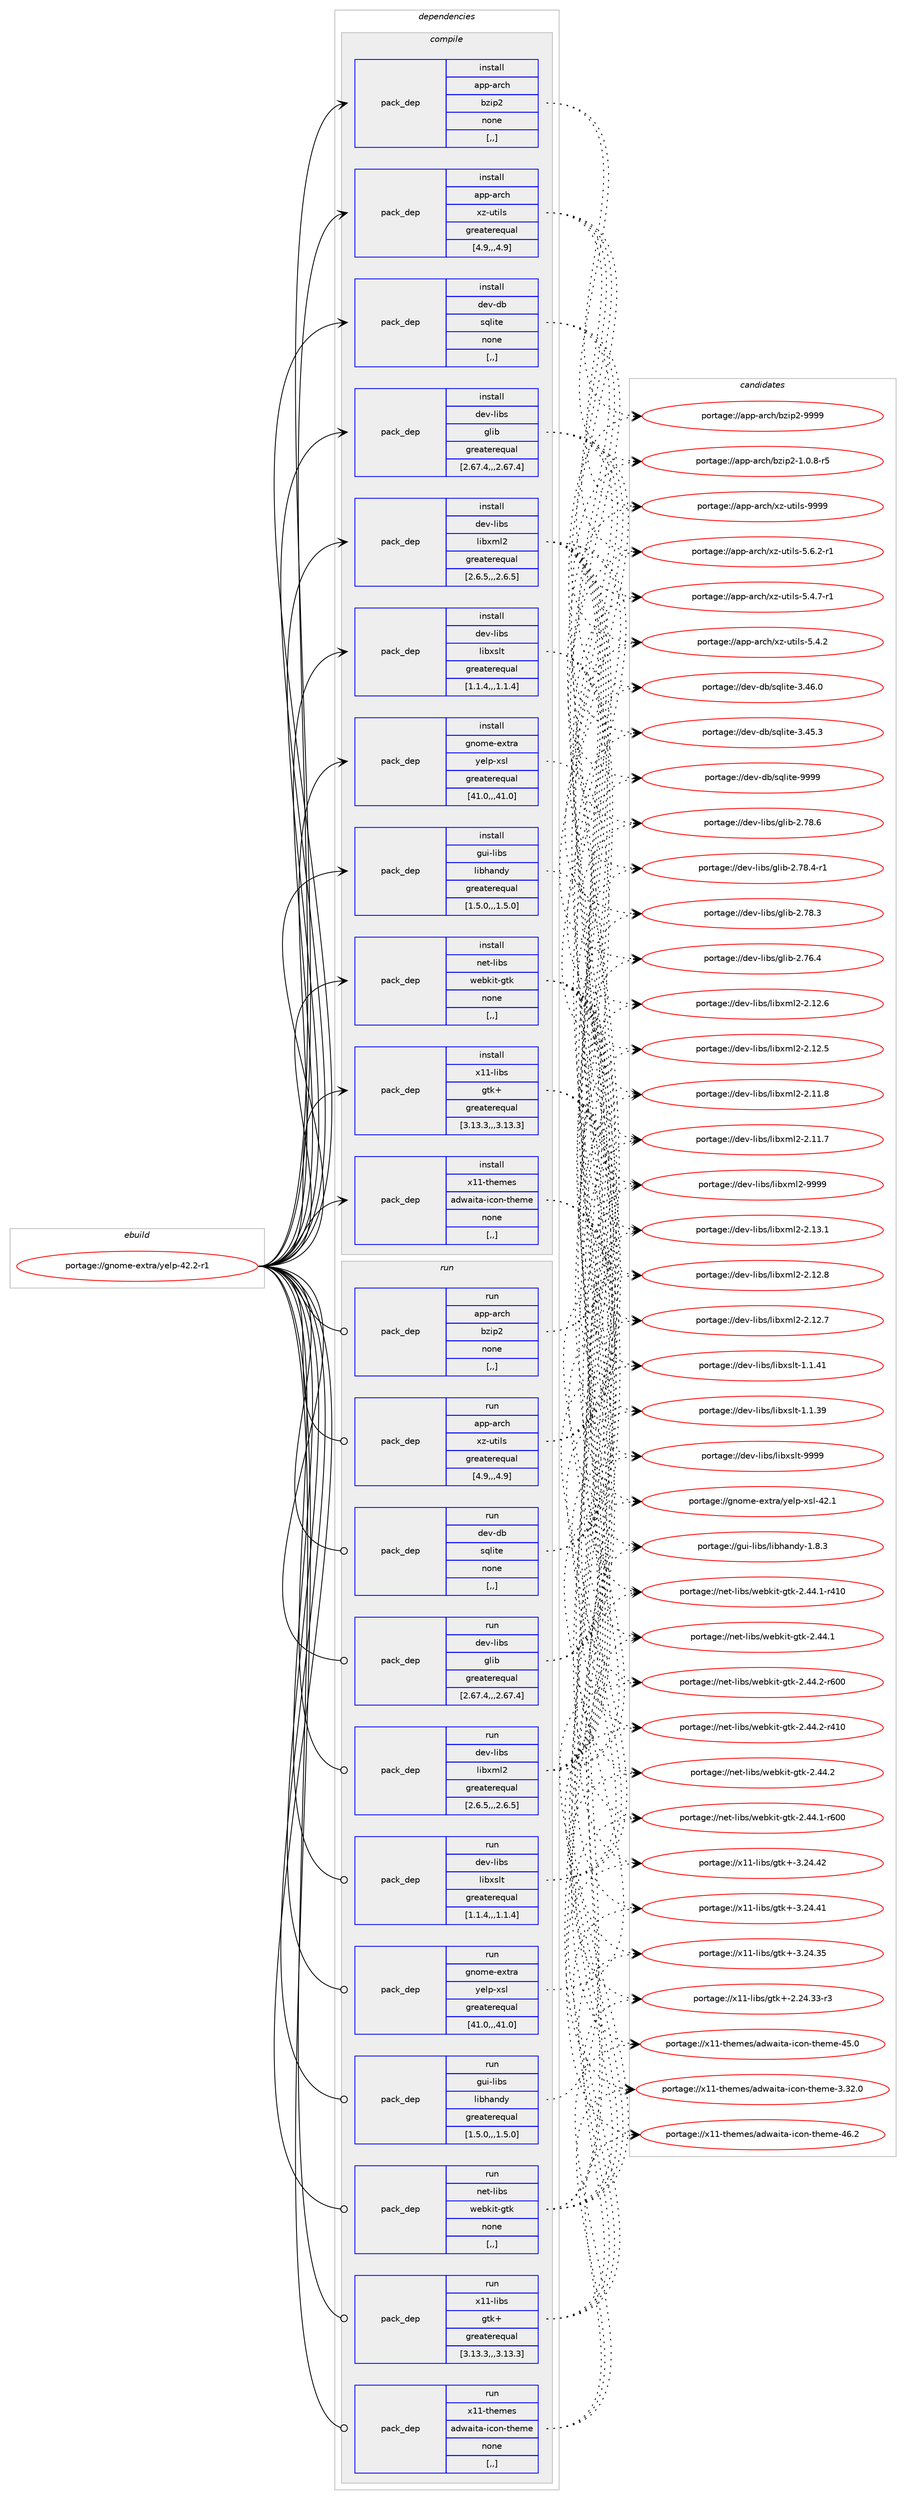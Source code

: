 digraph prolog {

# *************
# Graph options
# *************

newrank=true;
concentrate=true;
compound=true;
graph [rankdir=LR,fontname=Helvetica,fontsize=10,ranksep=1.5];#, ranksep=2.5, nodesep=0.2];
edge  [arrowhead=vee];
node  [fontname=Helvetica,fontsize=10];

# **********
# The ebuild
# **********

subgraph cluster_leftcol {
color=gray;
label=<<i>ebuild</i>>;
id [label="portage://gnome-extra/yelp-42.2-r1", color=red, width=4, href="../gnome-extra/yelp-42.2-r1.svg"];
}

# ****************
# The dependencies
# ****************

subgraph cluster_midcol {
color=gray;
label=<<i>dependencies</i>>;
subgraph cluster_compile {
fillcolor="#eeeeee";
style=filled;
label=<<i>compile</i>>;
subgraph pack173577 {
dependency241056 [label=<<TABLE BORDER="0" CELLBORDER="1" CELLSPACING="0" CELLPADDING="4" WIDTH="220"><TR><TD ROWSPAN="6" CELLPADDING="30">pack_dep</TD></TR><TR><TD WIDTH="110">install</TD></TR><TR><TD>app-arch</TD></TR><TR><TD>bzip2</TD></TR><TR><TD>none</TD></TR><TR><TD>[,,]</TD></TR></TABLE>>, shape=none, color=blue];
}
id:e -> dependency241056:w [weight=20,style="solid",arrowhead="vee"];
subgraph pack173578 {
dependency241057 [label=<<TABLE BORDER="0" CELLBORDER="1" CELLSPACING="0" CELLPADDING="4" WIDTH="220"><TR><TD ROWSPAN="6" CELLPADDING="30">pack_dep</TD></TR><TR><TD WIDTH="110">install</TD></TR><TR><TD>app-arch</TD></TR><TR><TD>xz-utils</TD></TR><TR><TD>greaterequal</TD></TR><TR><TD>[4.9,,,4.9]</TD></TR></TABLE>>, shape=none, color=blue];
}
id:e -> dependency241057:w [weight=20,style="solid",arrowhead="vee"];
subgraph pack173579 {
dependency241058 [label=<<TABLE BORDER="0" CELLBORDER="1" CELLSPACING="0" CELLPADDING="4" WIDTH="220"><TR><TD ROWSPAN="6" CELLPADDING="30">pack_dep</TD></TR><TR><TD WIDTH="110">install</TD></TR><TR><TD>dev-db</TD></TR><TR><TD>sqlite</TD></TR><TR><TD>none</TD></TR><TR><TD>[,,]</TD></TR></TABLE>>, shape=none, color=blue];
}
id:e -> dependency241058:w [weight=20,style="solid",arrowhead="vee"];
subgraph pack173580 {
dependency241059 [label=<<TABLE BORDER="0" CELLBORDER="1" CELLSPACING="0" CELLPADDING="4" WIDTH="220"><TR><TD ROWSPAN="6" CELLPADDING="30">pack_dep</TD></TR><TR><TD WIDTH="110">install</TD></TR><TR><TD>dev-libs</TD></TR><TR><TD>glib</TD></TR><TR><TD>greaterequal</TD></TR><TR><TD>[2.67.4,,,2.67.4]</TD></TR></TABLE>>, shape=none, color=blue];
}
id:e -> dependency241059:w [weight=20,style="solid",arrowhead="vee"];
subgraph pack173581 {
dependency241060 [label=<<TABLE BORDER="0" CELLBORDER="1" CELLSPACING="0" CELLPADDING="4" WIDTH="220"><TR><TD ROWSPAN="6" CELLPADDING="30">pack_dep</TD></TR><TR><TD WIDTH="110">install</TD></TR><TR><TD>dev-libs</TD></TR><TR><TD>libxml2</TD></TR><TR><TD>greaterequal</TD></TR><TR><TD>[2.6.5,,,2.6.5]</TD></TR></TABLE>>, shape=none, color=blue];
}
id:e -> dependency241060:w [weight=20,style="solid",arrowhead="vee"];
subgraph pack173582 {
dependency241061 [label=<<TABLE BORDER="0" CELLBORDER="1" CELLSPACING="0" CELLPADDING="4" WIDTH="220"><TR><TD ROWSPAN="6" CELLPADDING="30">pack_dep</TD></TR><TR><TD WIDTH="110">install</TD></TR><TR><TD>dev-libs</TD></TR><TR><TD>libxslt</TD></TR><TR><TD>greaterequal</TD></TR><TR><TD>[1.1.4,,,1.1.4]</TD></TR></TABLE>>, shape=none, color=blue];
}
id:e -> dependency241061:w [weight=20,style="solid",arrowhead="vee"];
subgraph pack173583 {
dependency241062 [label=<<TABLE BORDER="0" CELLBORDER="1" CELLSPACING="0" CELLPADDING="4" WIDTH="220"><TR><TD ROWSPAN="6" CELLPADDING="30">pack_dep</TD></TR><TR><TD WIDTH="110">install</TD></TR><TR><TD>gnome-extra</TD></TR><TR><TD>yelp-xsl</TD></TR><TR><TD>greaterequal</TD></TR><TR><TD>[41.0,,,41.0]</TD></TR></TABLE>>, shape=none, color=blue];
}
id:e -> dependency241062:w [weight=20,style="solid",arrowhead="vee"];
subgraph pack173584 {
dependency241063 [label=<<TABLE BORDER="0" CELLBORDER="1" CELLSPACING="0" CELLPADDING="4" WIDTH="220"><TR><TD ROWSPAN="6" CELLPADDING="30">pack_dep</TD></TR><TR><TD WIDTH="110">install</TD></TR><TR><TD>gui-libs</TD></TR><TR><TD>libhandy</TD></TR><TR><TD>greaterequal</TD></TR><TR><TD>[1.5.0,,,1.5.0]</TD></TR></TABLE>>, shape=none, color=blue];
}
id:e -> dependency241063:w [weight=20,style="solid",arrowhead="vee"];
subgraph pack173585 {
dependency241064 [label=<<TABLE BORDER="0" CELLBORDER="1" CELLSPACING="0" CELLPADDING="4" WIDTH="220"><TR><TD ROWSPAN="6" CELLPADDING="30">pack_dep</TD></TR><TR><TD WIDTH="110">install</TD></TR><TR><TD>net-libs</TD></TR><TR><TD>webkit-gtk</TD></TR><TR><TD>none</TD></TR><TR><TD>[,,]</TD></TR></TABLE>>, shape=none, color=blue];
}
id:e -> dependency241064:w [weight=20,style="solid",arrowhead="vee"];
subgraph pack173586 {
dependency241065 [label=<<TABLE BORDER="0" CELLBORDER="1" CELLSPACING="0" CELLPADDING="4" WIDTH="220"><TR><TD ROWSPAN="6" CELLPADDING="30">pack_dep</TD></TR><TR><TD WIDTH="110">install</TD></TR><TR><TD>x11-libs</TD></TR><TR><TD>gtk+</TD></TR><TR><TD>greaterequal</TD></TR><TR><TD>[3.13.3,,,3.13.3]</TD></TR></TABLE>>, shape=none, color=blue];
}
id:e -> dependency241065:w [weight=20,style="solid",arrowhead="vee"];
subgraph pack173587 {
dependency241066 [label=<<TABLE BORDER="0" CELLBORDER="1" CELLSPACING="0" CELLPADDING="4" WIDTH="220"><TR><TD ROWSPAN="6" CELLPADDING="30">pack_dep</TD></TR><TR><TD WIDTH="110">install</TD></TR><TR><TD>x11-themes</TD></TR><TR><TD>adwaita-icon-theme</TD></TR><TR><TD>none</TD></TR><TR><TD>[,,]</TD></TR></TABLE>>, shape=none, color=blue];
}
id:e -> dependency241066:w [weight=20,style="solid",arrowhead="vee"];
}
subgraph cluster_compileandrun {
fillcolor="#eeeeee";
style=filled;
label=<<i>compile and run</i>>;
}
subgraph cluster_run {
fillcolor="#eeeeee";
style=filled;
label=<<i>run</i>>;
subgraph pack173588 {
dependency241067 [label=<<TABLE BORDER="0" CELLBORDER="1" CELLSPACING="0" CELLPADDING="4" WIDTH="220"><TR><TD ROWSPAN="6" CELLPADDING="30">pack_dep</TD></TR><TR><TD WIDTH="110">run</TD></TR><TR><TD>app-arch</TD></TR><TR><TD>bzip2</TD></TR><TR><TD>none</TD></TR><TR><TD>[,,]</TD></TR></TABLE>>, shape=none, color=blue];
}
id:e -> dependency241067:w [weight=20,style="solid",arrowhead="odot"];
subgraph pack173589 {
dependency241068 [label=<<TABLE BORDER="0" CELLBORDER="1" CELLSPACING="0" CELLPADDING="4" WIDTH="220"><TR><TD ROWSPAN="6" CELLPADDING="30">pack_dep</TD></TR><TR><TD WIDTH="110">run</TD></TR><TR><TD>app-arch</TD></TR><TR><TD>xz-utils</TD></TR><TR><TD>greaterequal</TD></TR><TR><TD>[4.9,,,4.9]</TD></TR></TABLE>>, shape=none, color=blue];
}
id:e -> dependency241068:w [weight=20,style="solid",arrowhead="odot"];
subgraph pack173590 {
dependency241069 [label=<<TABLE BORDER="0" CELLBORDER="1" CELLSPACING="0" CELLPADDING="4" WIDTH="220"><TR><TD ROWSPAN="6" CELLPADDING="30">pack_dep</TD></TR><TR><TD WIDTH="110">run</TD></TR><TR><TD>dev-db</TD></TR><TR><TD>sqlite</TD></TR><TR><TD>none</TD></TR><TR><TD>[,,]</TD></TR></TABLE>>, shape=none, color=blue];
}
id:e -> dependency241069:w [weight=20,style="solid",arrowhead="odot"];
subgraph pack173591 {
dependency241070 [label=<<TABLE BORDER="0" CELLBORDER="1" CELLSPACING="0" CELLPADDING="4" WIDTH="220"><TR><TD ROWSPAN="6" CELLPADDING="30">pack_dep</TD></TR><TR><TD WIDTH="110">run</TD></TR><TR><TD>dev-libs</TD></TR><TR><TD>glib</TD></TR><TR><TD>greaterequal</TD></TR><TR><TD>[2.67.4,,,2.67.4]</TD></TR></TABLE>>, shape=none, color=blue];
}
id:e -> dependency241070:w [weight=20,style="solid",arrowhead="odot"];
subgraph pack173592 {
dependency241071 [label=<<TABLE BORDER="0" CELLBORDER="1" CELLSPACING="0" CELLPADDING="4" WIDTH="220"><TR><TD ROWSPAN="6" CELLPADDING="30">pack_dep</TD></TR><TR><TD WIDTH="110">run</TD></TR><TR><TD>dev-libs</TD></TR><TR><TD>libxml2</TD></TR><TR><TD>greaterequal</TD></TR><TR><TD>[2.6.5,,,2.6.5]</TD></TR></TABLE>>, shape=none, color=blue];
}
id:e -> dependency241071:w [weight=20,style="solid",arrowhead="odot"];
subgraph pack173593 {
dependency241072 [label=<<TABLE BORDER="0" CELLBORDER="1" CELLSPACING="0" CELLPADDING="4" WIDTH="220"><TR><TD ROWSPAN="6" CELLPADDING="30">pack_dep</TD></TR><TR><TD WIDTH="110">run</TD></TR><TR><TD>dev-libs</TD></TR><TR><TD>libxslt</TD></TR><TR><TD>greaterequal</TD></TR><TR><TD>[1.1.4,,,1.1.4]</TD></TR></TABLE>>, shape=none, color=blue];
}
id:e -> dependency241072:w [weight=20,style="solid",arrowhead="odot"];
subgraph pack173594 {
dependency241073 [label=<<TABLE BORDER="0" CELLBORDER="1" CELLSPACING="0" CELLPADDING="4" WIDTH="220"><TR><TD ROWSPAN="6" CELLPADDING="30">pack_dep</TD></TR><TR><TD WIDTH="110">run</TD></TR><TR><TD>gnome-extra</TD></TR><TR><TD>yelp-xsl</TD></TR><TR><TD>greaterequal</TD></TR><TR><TD>[41.0,,,41.0]</TD></TR></TABLE>>, shape=none, color=blue];
}
id:e -> dependency241073:w [weight=20,style="solid",arrowhead="odot"];
subgraph pack173595 {
dependency241074 [label=<<TABLE BORDER="0" CELLBORDER="1" CELLSPACING="0" CELLPADDING="4" WIDTH="220"><TR><TD ROWSPAN="6" CELLPADDING="30">pack_dep</TD></TR><TR><TD WIDTH="110">run</TD></TR><TR><TD>gui-libs</TD></TR><TR><TD>libhandy</TD></TR><TR><TD>greaterequal</TD></TR><TR><TD>[1.5.0,,,1.5.0]</TD></TR></TABLE>>, shape=none, color=blue];
}
id:e -> dependency241074:w [weight=20,style="solid",arrowhead="odot"];
subgraph pack173596 {
dependency241075 [label=<<TABLE BORDER="0" CELLBORDER="1" CELLSPACING="0" CELLPADDING="4" WIDTH="220"><TR><TD ROWSPAN="6" CELLPADDING="30">pack_dep</TD></TR><TR><TD WIDTH="110">run</TD></TR><TR><TD>net-libs</TD></TR><TR><TD>webkit-gtk</TD></TR><TR><TD>none</TD></TR><TR><TD>[,,]</TD></TR></TABLE>>, shape=none, color=blue];
}
id:e -> dependency241075:w [weight=20,style="solid",arrowhead="odot"];
subgraph pack173597 {
dependency241076 [label=<<TABLE BORDER="0" CELLBORDER="1" CELLSPACING="0" CELLPADDING="4" WIDTH="220"><TR><TD ROWSPAN="6" CELLPADDING="30">pack_dep</TD></TR><TR><TD WIDTH="110">run</TD></TR><TR><TD>x11-libs</TD></TR><TR><TD>gtk+</TD></TR><TR><TD>greaterequal</TD></TR><TR><TD>[3.13.3,,,3.13.3]</TD></TR></TABLE>>, shape=none, color=blue];
}
id:e -> dependency241076:w [weight=20,style="solid",arrowhead="odot"];
subgraph pack173598 {
dependency241077 [label=<<TABLE BORDER="0" CELLBORDER="1" CELLSPACING="0" CELLPADDING="4" WIDTH="220"><TR><TD ROWSPAN="6" CELLPADDING="30">pack_dep</TD></TR><TR><TD WIDTH="110">run</TD></TR><TR><TD>x11-themes</TD></TR><TR><TD>adwaita-icon-theme</TD></TR><TR><TD>none</TD></TR><TR><TD>[,,]</TD></TR></TABLE>>, shape=none, color=blue];
}
id:e -> dependency241077:w [weight=20,style="solid",arrowhead="odot"];
}
}

# **************
# The candidates
# **************

subgraph cluster_choices {
rank=same;
color=gray;
label=<<i>candidates</i>>;

subgraph choice173577 {
color=black;
nodesep=1;
choice971121124597114991044798122105112504557575757 [label="portage://app-arch/bzip2-9999", color=red, width=4,href="../app-arch/bzip2-9999.svg"];
choice971121124597114991044798122105112504549464846564511453 [label="portage://app-arch/bzip2-1.0.8-r5", color=red, width=4,href="../app-arch/bzip2-1.0.8-r5.svg"];
dependency241056:e -> choice971121124597114991044798122105112504557575757:w [style=dotted,weight="100"];
dependency241056:e -> choice971121124597114991044798122105112504549464846564511453:w [style=dotted,weight="100"];
}
subgraph choice173578 {
color=black;
nodesep=1;
choice9711211245971149910447120122451171161051081154557575757 [label="portage://app-arch/xz-utils-9999", color=red, width=4,href="../app-arch/xz-utils-9999.svg"];
choice9711211245971149910447120122451171161051081154553465446504511449 [label="portage://app-arch/xz-utils-5.6.2-r1", color=red, width=4,href="../app-arch/xz-utils-5.6.2-r1.svg"];
choice9711211245971149910447120122451171161051081154553465246554511449 [label="portage://app-arch/xz-utils-5.4.7-r1", color=red, width=4,href="../app-arch/xz-utils-5.4.7-r1.svg"];
choice971121124597114991044712012245117116105108115455346524650 [label="portage://app-arch/xz-utils-5.4.2", color=red, width=4,href="../app-arch/xz-utils-5.4.2.svg"];
dependency241057:e -> choice9711211245971149910447120122451171161051081154557575757:w [style=dotted,weight="100"];
dependency241057:e -> choice9711211245971149910447120122451171161051081154553465446504511449:w [style=dotted,weight="100"];
dependency241057:e -> choice9711211245971149910447120122451171161051081154553465246554511449:w [style=dotted,weight="100"];
dependency241057:e -> choice971121124597114991044712012245117116105108115455346524650:w [style=dotted,weight="100"];
}
subgraph choice173579 {
color=black;
nodesep=1;
choice1001011184510098471151131081051161014557575757 [label="portage://dev-db/sqlite-9999", color=red, width=4,href="../dev-db/sqlite-9999.svg"];
choice10010111845100984711511310810511610145514652544648 [label="portage://dev-db/sqlite-3.46.0", color=red, width=4,href="../dev-db/sqlite-3.46.0.svg"];
choice10010111845100984711511310810511610145514652534651 [label="portage://dev-db/sqlite-3.45.3", color=red, width=4,href="../dev-db/sqlite-3.45.3.svg"];
dependency241058:e -> choice1001011184510098471151131081051161014557575757:w [style=dotted,weight="100"];
dependency241058:e -> choice10010111845100984711511310810511610145514652544648:w [style=dotted,weight="100"];
dependency241058:e -> choice10010111845100984711511310810511610145514652534651:w [style=dotted,weight="100"];
}
subgraph choice173580 {
color=black;
nodesep=1;
choice1001011184510810598115471031081059845504655564654 [label="portage://dev-libs/glib-2.78.6", color=red, width=4,href="../dev-libs/glib-2.78.6.svg"];
choice10010111845108105981154710310810598455046555646524511449 [label="portage://dev-libs/glib-2.78.4-r1", color=red, width=4,href="../dev-libs/glib-2.78.4-r1.svg"];
choice1001011184510810598115471031081059845504655564651 [label="portage://dev-libs/glib-2.78.3", color=red, width=4,href="../dev-libs/glib-2.78.3.svg"];
choice1001011184510810598115471031081059845504655544652 [label="portage://dev-libs/glib-2.76.4", color=red, width=4,href="../dev-libs/glib-2.76.4.svg"];
dependency241059:e -> choice1001011184510810598115471031081059845504655564654:w [style=dotted,weight="100"];
dependency241059:e -> choice10010111845108105981154710310810598455046555646524511449:w [style=dotted,weight="100"];
dependency241059:e -> choice1001011184510810598115471031081059845504655564651:w [style=dotted,weight="100"];
dependency241059:e -> choice1001011184510810598115471031081059845504655544652:w [style=dotted,weight="100"];
}
subgraph choice173581 {
color=black;
nodesep=1;
choice10010111845108105981154710810598120109108504557575757 [label="portage://dev-libs/libxml2-9999", color=red, width=4,href="../dev-libs/libxml2-9999.svg"];
choice100101118451081059811547108105981201091085045504649514649 [label="portage://dev-libs/libxml2-2.13.1", color=red, width=4,href="../dev-libs/libxml2-2.13.1.svg"];
choice100101118451081059811547108105981201091085045504649504656 [label="portage://dev-libs/libxml2-2.12.8", color=red, width=4,href="../dev-libs/libxml2-2.12.8.svg"];
choice100101118451081059811547108105981201091085045504649504655 [label="portage://dev-libs/libxml2-2.12.7", color=red, width=4,href="../dev-libs/libxml2-2.12.7.svg"];
choice100101118451081059811547108105981201091085045504649504654 [label="portage://dev-libs/libxml2-2.12.6", color=red, width=4,href="../dev-libs/libxml2-2.12.6.svg"];
choice100101118451081059811547108105981201091085045504649504653 [label="portage://dev-libs/libxml2-2.12.5", color=red, width=4,href="../dev-libs/libxml2-2.12.5.svg"];
choice100101118451081059811547108105981201091085045504649494656 [label="portage://dev-libs/libxml2-2.11.8", color=red, width=4,href="../dev-libs/libxml2-2.11.8.svg"];
choice100101118451081059811547108105981201091085045504649494655 [label="portage://dev-libs/libxml2-2.11.7", color=red, width=4,href="../dev-libs/libxml2-2.11.7.svg"];
dependency241060:e -> choice10010111845108105981154710810598120109108504557575757:w [style=dotted,weight="100"];
dependency241060:e -> choice100101118451081059811547108105981201091085045504649514649:w [style=dotted,weight="100"];
dependency241060:e -> choice100101118451081059811547108105981201091085045504649504656:w [style=dotted,weight="100"];
dependency241060:e -> choice100101118451081059811547108105981201091085045504649504655:w [style=dotted,weight="100"];
dependency241060:e -> choice100101118451081059811547108105981201091085045504649504654:w [style=dotted,weight="100"];
dependency241060:e -> choice100101118451081059811547108105981201091085045504649504653:w [style=dotted,weight="100"];
dependency241060:e -> choice100101118451081059811547108105981201091085045504649494656:w [style=dotted,weight="100"];
dependency241060:e -> choice100101118451081059811547108105981201091085045504649494655:w [style=dotted,weight="100"];
}
subgraph choice173582 {
color=black;
nodesep=1;
choice100101118451081059811547108105981201151081164557575757 [label="portage://dev-libs/libxslt-9999", color=red, width=4,href="../dev-libs/libxslt-9999.svg"];
choice1001011184510810598115471081059812011510811645494649465249 [label="portage://dev-libs/libxslt-1.1.41", color=red, width=4,href="../dev-libs/libxslt-1.1.41.svg"];
choice1001011184510810598115471081059812011510811645494649465157 [label="portage://dev-libs/libxslt-1.1.39", color=red, width=4,href="../dev-libs/libxslt-1.1.39.svg"];
dependency241061:e -> choice100101118451081059811547108105981201151081164557575757:w [style=dotted,weight="100"];
dependency241061:e -> choice1001011184510810598115471081059812011510811645494649465249:w [style=dotted,weight="100"];
dependency241061:e -> choice1001011184510810598115471081059812011510811645494649465157:w [style=dotted,weight="100"];
}
subgraph choice173583 {
color=black;
nodesep=1;
choice103110111109101451011201161149747121101108112451201151084552504649 [label="portage://gnome-extra/yelp-xsl-42.1", color=red, width=4,href="../gnome-extra/yelp-xsl-42.1.svg"];
dependency241062:e -> choice103110111109101451011201161149747121101108112451201151084552504649:w [style=dotted,weight="100"];
}
subgraph choice173584 {
color=black;
nodesep=1;
choice1031171054510810598115471081059810497110100121454946564651 [label="portage://gui-libs/libhandy-1.8.3", color=red, width=4,href="../gui-libs/libhandy-1.8.3.svg"];
dependency241063:e -> choice1031171054510810598115471081059810497110100121454946564651:w [style=dotted,weight="100"];
}
subgraph choice173585 {
color=black;
nodesep=1;
choice11010111645108105981154711910198107105116451031161074550465252465045114544848 [label="portage://net-libs/webkit-gtk-2.44.2-r600", color=red, width=4,href="../net-libs/webkit-gtk-2.44.2-r600.svg"];
choice11010111645108105981154711910198107105116451031161074550465252465045114524948 [label="portage://net-libs/webkit-gtk-2.44.2-r410", color=red, width=4,href="../net-libs/webkit-gtk-2.44.2-r410.svg"];
choice110101116451081059811547119101981071051164510311610745504652524650 [label="portage://net-libs/webkit-gtk-2.44.2", color=red, width=4,href="../net-libs/webkit-gtk-2.44.2.svg"];
choice11010111645108105981154711910198107105116451031161074550465252464945114544848 [label="portage://net-libs/webkit-gtk-2.44.1-r600", color=red, width=4,href="../net-libs/webkit-gtk-2.44.1-r600.svg"];
choice11010111645108105981154711910198107105116451031161074550465252464945114524948 [label="portage://net-libs/webkit-gtk-2.44.1-r410", color=red, width=4,href="../net-libs/webkit-gtk-2.44.1-r410.svg"];
choice110101116451081059811547119101981071051164510311610745504652524649 [label="portage://net-libs/webkit-gtk-2.44.1", color=red, width=4,href="../net-libs/webkit-gtk-2.44.1.svg"];
dependency241064:e -> choice11010111645108105981154711910198107105116451031161074550465252465045114544848:w [style=dotted,weight="100"];
dependency241064:e -> choice11010111645108105981154711910198107105116451031161074550465252465045114524948:w [style=dotted,weight="100"];
dependency241064:e -> choice110101116451081059811547119101981071051164510311610745504652524650:w [style=dotted,weight="100"];
dependency241064:e -> choice11010111645108105981154711910198107105116451031161074550465252464945114544848:w [style=dotted,weight="100"];
dependency241064:e -> choice11010111645108105981154711910198107105116451031161074550465252464945114524948:w [style=dotted,weight="100"];
dependency241064:e -> choice110101116451081059811547119101981071051164510311610745504652524649:w [style=dotted,weight="100"];
}
subgraph choice173586 {
color=black;
nodesep=1;
choice1204949451081059811547103116107434551465052465250 [label="portage://x11-libs/gtk+-3.24.42", color=red, width=4,href="../x11-libs/gtk+-3.24.42.svg"];
choice1204949451081059811547103116107434551465052465249 [label="portage://x11-libs/gtk+-3.24.41", color=red, width=4,href="../x11-libs/gtk+-3.24.41.svg"];
choice1204949451081059811547103116107434551465052465153 [label="portage://x11-libs/gtk+-3.24.35", color=red, width=4,href="../x11-libs/gtk+-3.24.35.svg"];
choice12049494510810598115471031161074345504650524651514511451 [label="portage://x11-libs/gtk+-2.24.33-r3", color=red, width=4,href="../x11-libs/gtk+-2.24.33-r3.svg"];
dependency241065:e -> choice1204949451081059811547103116107434551465052465250:w [style=dotted,weight="100"];
dependency241065:e -> choice1204949451081059811547103116107434551465052465249:w [style=dotted,weight="100"];
dependency241065:e -> choice1204949451081059811547103116107434551465052465153:w [style=dotted,weight="100"];
dependency241065:e -> choice12049494510810598115471031161074345504650524651514511451:w [style=dotted,weight="100"];
}
subgraph choice173587 {
color=black;
nodesep=1;
choice120494945116104101109101115479710011997105116974510599111110451161041011091014552544650 [label="portage://x11-themes/adwaita-icon-theme-46.2", color=red, width=4,href="../x11-themes/adwaita-icon-theme-46.2.svg"];
choice120494945116104101109101115479710011997105116974510599111110451161041011091014552534648 [label="portage://x11-themes/adwaita-icon-theme-45.0", color=red, width=4,href="../x11-themes/adwaita-icon-theme-45.0.svg"];
choice1204949451161041011091011154797100119971051169745105991111104511610410110910145514651504648 [label="portage://x11-themes/adwaita-icon-theme-3.32.0", color=red, width=4,href="../x11-themes/adwaita-icon-theme-3.32.0.svg"];
dependency241066:e -> choice120494945116104101109101115479710011997105116974510599111110451161041011091014552544650:w [style=dotted,weight="100"];
dependency241066:e -> choice120494945116104101109101115479710011997105116974510599111110451161041011091014552534648:w [style=dotted,weight="100"];
dependency241066:e -> choice1204949451161041011091011154797100119971051169745105991111104511610410110910145514651504648:w [style=dotted,weight="100"];
}
subgraph choice173588 {
color=black;
nodesep=1;
choice971121124597114991044798122105112504557575757 [label="portage://app-arch/bzip2-9999", color=red, width=4,href="../app-arch/bzip2-9999.svg"];
choice971121124597114991044798122105112504549464846564511453 [label="portage://app-arch/bzip2-1.0.8-r5", color=red, width=4,href="../app-arch/bzip2-1.0.8-r5.svg"];
dependency241067:e -> choice971121124597114991044798122105112504557575757:w [style=dotted,weight="100"];
dependency241067:e -> choice971121124597114991044798122105112504549464846564511453:w [style=dotted,weight="100"];
}
subgraph choice173589 {
color=black;
nodesep=1;
choice9711211245971149910447120122451171161051081154557575757 [label="portage://app-arch/xz-utils-9999", color=red, width=4,href="../app-arch/xz-utils-9999.svg"];
choice9711211245971149910447120122451171161051081154553465446504511449 [label="portage://app-arch/xz-utils-5.6.2-r1", color=red, width=4,href="../app-arch/xz-utils-5.6.2-r1.svg"];
choice9711211245971149910447120122451171161051081154553465246554511449 [label="portage://app-arch/xz-utils-5.4.7-r1", color=red, width=4,href="../app-arch/xz-utils-5.4.7-r1.svg"];
choice971121124597114991044712012245117116105108115455346524650 [label="portage://app-arch/xz-utils-5.4.2", color=red, width=4,href="../app-arch/xz-utils-5.4.2.svg"];
dependency241068:e -> choice9711211245971149910447120122451171161051081154557575757:w [style=dotted,weight="100"];
dependency241068:e -> choice9711211245971149910447120122451171161051081154553465446504511449:w [style=dotted,weight="100"];
dependency241068:e -> choice9711211245971149910447120122451171161051081154553465246554511449:w [style=dotted,weight="100"];
dependency241068:e -> choice971121124597114991044712012245117116105108115455346524650:w [style=dotted,weight="100"];
}
subgraph choice173590 {
color=black;
nodesep=1;
choice1001011184510098471151131081051161014557575757 [label="portage://dev-db/sqlite-9999", color=red, width=4,href="../dev-db/sqlite-9999.svg"];
choice10010111845100984711511310810511610145514652544648 [label="portage://dev-db/sqlite-3.46.0", color=red, width=4,href="../dev-db/sqlite-3.46.0.svg"];
choice10010111845100984711511310810511610145514652534651 [label="portage://dev-db/sqlite-3.45.3", color=red, width=4,href="../dev-db/sqlite-3.45.3.svg"];
dependency241069:e -> choice1001011184510098471151131081051161014557575757:w [style=dotted,weight="100"];
dependency241069:e -> choice10010111845100984711511310810511610145514652544648:w [style=dotted,weight="100"];
dependency241069:e -> choice10010111845100984711511310810511610145514652534651:w [style=dotted,weight="100"];
}
subgraph choice173591 {
color=black;
nodesep=1;
choice1001011184510810598115471031081059845504655564654 [label="portage://dev-libs/glib-2.78.6", color=red, width=4,href="../dev-libs/glib-2.78.6.svg"];
choice10010111845108105981154710310810598455046555646524511449 [label="portage://dev-libs/glib-2.78.4-r1", color=red, width=4,href="../dev-libs/glib-2.78.4-r1.svg"];
choice1001011184510810598115471031081059845504655564651 [label="portage://dev-libs/glib-2.78.3", color=red, width=4,href="../dev-libs/glib-2.78.3.svg"];
choice1001011184510810598115471031081059845504655544652 [label="portage://dev-libs/glib-2.76.4", color=red, width=4,href="../dev-libs/glib-2.76.4.svg"];
dependency241070:e -> choice1001011184510810598115471031081059845504655564654:w [style=dotted,weight="100"];
dependency241070:e -> choice10010111845108105981154710310810598455046555646524511449:w [style=dotted,weight="100"];
dependency241070:e -> choice1001011184510810598115471031081059845504655564651:w [style=dotted,weight="100"];
dependency241070:e -> choice1001011184510810598115471031081059845504655544652:w [style=dotted,weight="100"];
}
subgraph choice173592 {
color=black;
nodesep=1;
choice10010111845108105981154710810598120109108504557575757 [label="portage://dev-libs/libxml2-9999", color=red, width=4,href="../dev-libs/libxml2-9999.svg"];
choice100101118451081059811547108105981201091085045504649514649 [label="portage://dev-libs/libxml2-2.13.1", color=red, width=4,href="../dev-libs/libxml2-2.13.1.svg"];
choice100101118451081059811547108105981201091085045504649504656 [label="portage://dev-libs/libxml2-2.12.8", color=red, width=4,href="../dev-libs/libxml2-2.12.8.svg"];
choice100101118451081059811547108105981201091085045504649504655 [label="portage://dev-libs/libxml2-2.12.7", color=red, width=4,href="../dev-libs/libxml2-2.12.7.svg"];
choice100101118451081059811547108105981201091085045504649504654 [label="portage://dev-libs/libxml2-2.12.6", color=red, width=4,href="../dev-libs/libxml2-2.12.6.svg"];
choice100101118451081059811547108105981201091085045504649504653 [label="portage://dev-libs/libxml2-2.12.5", color=red, width=4,href="../dev-libs/libxml2-2.12.5.svg"];
choice100101118451081059811547108105981201091085045504649494656 [label="portage://dev-libs/libxml2-2.11.8", color=red, width=4,href="../dev-libs/libxml2-2.11.8.svg"];
choice100101118451081059811547108105981201091085045504649494655 [label="portage://dev-libs/libxml2-2.11.7", color=red, width=4,href="../dev-libs/libxml2-2.11.7.svg"];
dependency241071:e -> choice10010111845108105981154710810598120109108504557575757:w [style=dotted,weight="100"];
dependency241071:e -> choice100101118451081059811547108105981201091085045504649514649:w [style=dotted,weight="100"];
dependency241071:e -> choice100101118451081059811547108105981201091085045504649504656:w [style=dotted,weight="100"];
dependency241071:e -> choice100101118451081059811547108105981201091085045504649504655:w [style=dotted,weight="100"];
dependency241071:e -> choice100101118451081059811547108105981201091085045504649504654:w [style=dotted,weight="100"];
dependency241071:e -> choice100101118451081059811547108105981201091085045504649504653:w [style=dotted,weight="100"];
dependency241071:e -> choice100101118451081059811547108105981201091085045504649494656:w [style=dotted,weight="100"];
dependency241071:e -> choice100101118451081059811547108105981201091085045504649494655:w [style=dotted,weight="100"];
}
subgraph choice173593 {
color=black;
nodesep=1;
choice100101118451081059811547108105981201151081164557575757 [label="portage://dev-libs/libxslt-9999", color=red, width=4,href="../dev-libs/libxslt-9999.svg"];
choice1001011184510810598115471081059812011510811645494649465249 [label="portage://dev-libs/libxslt-1.1.41", color=red, width=4,href="../dev-libs/libxslt-1.1.41.svg"];
choice1001011184510810598115471081059812011510811645494649465157 [label="portage://dev-libs/libxslt-1.1.39", color=red, width=4,href="../dev-libs/libxslt-1.1.39.svg"];
dependency241072:e -> choice100101118451081059811547108105981201151081164557575757:w [style=dotted,weight="100"];
dependency241072:e -> choice1001011184510810598115471081059812011510811645494649465249:w [style=dotted,weight="100"];
dependency241072:e -> choice1001011184510810598115471081059812011510811645494649465157:w [style=dotted,weight="100"];
}
subgraph choice173594 {
color=black;
nodesep=1;
choice103110111109101451011201161149747121101108112451201151084552504649 [label="portage://gnome-extra/yelp-xsl-42.1", color=red, width=4,href="../gnome-extra/yelp-xsl-42.1.svg"];
dependency241073:e -> choice103110111109101451011201161149747121101108112451201151084552504649:w [style=dotted,weight="100"];
}
subgraph choice173595 {
color=black;
nodesep=1;
choice1031171054510810598115471081059810497110100121454946564651 [label="portage://gui-libs/libhandy-1.8.3", color=red, width=4,href="../gui-libs/libhandy-1.8.3.svg"];
dependency241074:e -> choice1031171054510810598115471081059810497110100121454946564651:w [style=dotted,weight="100"];
}
subgraph choice173596 {
color=black;
nodesep=1;
choice11010111645108105981154711910198107105116451031161074550465252465045114544848 [label="portage://net-libs/webkit-gtk-2.44.2-r600", color=red, width=4,href="../net-libs/webkit-gtk-2.44.2-r600.svg"];
choice11010111645108105981154711910198107105116451031161074550465252465045114524948 [label="portage://net-libs/webkit-gtk-2.44.2-r410", color=red, width=4,href="../net-libs/webkit-gtk-2.44.2-r410.svg"];
choice110101116451081059811547119101981071051164510311610745504652524650 [label="portage://net-libs/webkit-gtk-2.44.2", color=red, width=4,href="../net-libs/webkit-gtk-2.44.2.svg"];
choice11010111645108105981154711910198107105116451031161074550465252464945114544848 [label="portage://net-libs/webkit-gtk-2.44.1-r600", color=red, width=4,href="../net-libs/webkit-gtk-2.44.1-r600.svg"];
choice11010111645108105981154711910198107105116451031161074550465252464945114524948 [label="portage://net-libs/webkit-gtk-2.44.1-r410", color=red, width=4,href="../net-libs/webkit-gtk-2.44.1-r410.svg"];
choice110101116451081059811547119101981071051164510311610745504652524649 [label="portage://net-libs/webkit-gtk-2.44.1", color=red, width=4,href="../net-libs/webkit-gtk-2.44.1.svg"];
dependency241075:e -> choice11010111645108105981154711910198107105116451031161074550465252465045114544848:w [style=dotted,weight="100"];
dependency241075:e -> choice11010111645108105981154711910198107105116451031161074550465252465045114524948:w [style=dotted,weight="100"];
dependency241075:e -> choice110101116451081059811547119101981071051164510311610745504652524650:w [style=dotted,weight="100"];
dependency241075:e -> choice11010111645108105981154711910198107105116451031161074550465252464945114544848:w [style=dotted,weight="100"];
dependency241075:e -> choice11010111645108105981154711910198107105116451031161074550465252464945114524948:w [style=dotted,weight="100"];
dependency241075:e -> choice110101116451081059811547119101981071051164510311610745504652524649:w [style=dotted,weight="100"];
}
subgraph choice173597 {
color=black;
nodesep=1;
choice1204949451081059811547103116107434551465052465250 [label="portage://x11-libs/gtk+-3.24.42", color=red, width=4,href="../x11-libs/gtk+-3.24.42.svg"];
choice1204949451081059811547103116107434551465052465249 [label="portage://x11-libs/gtk+-3.24.41", color=red, width=4,href="../x11-libs/gtk+-3.24.41.svg"];
choice1204949451081059811547103116107434551465052465153 [label="portage://x11-libs/gtk+-3.24.35", color=red, width=4,href="../x11-libs/gtk+-3.24.35.svg"];
choice12049494510810598115471031161074345504650524651514511451 [label="portage://x11-libs/gtk+-2.24.33-r3", color=red, width=4,href="../x11-libs/gtk+-2.24.33-r3.svg"];
dependency241076:e -> choice1204949451081059811547103116107434551465052465250:w [style=dotted,weight="100"];
dependency241076:e -> choice1204949451081059811547103116107434551465052465249:w [style=dotted,weight="100"];
dependency241076:e -> choice1204949451081059811547103116107434551465052465153:w [style=dotted,weight="100"];
dependency241076:e -> choice12049494510810598115471031161074345504650524651514511451:w [style=dotted,weight="100"];
}
subgraph choice173598 {
color=black;
nodesep=1;
choice120494945116104101109101115479710011997105116974510599111110451161041011091014552544650 [label="portage://x11-themes/adwaita-icon-theme-46.2", color=red, width=4,href="../x11-themes/adwaita-icon-theme-46.2.svg"];
choice120494945116104101109101115479710011997105116974510599111110451161041011091014552534648 [label="portage://x11-themes/adwaita-icon-theme-45.0", color=red, width=4,href="../x11-themes/adwaita-icon-theme-45.0.svg"];
choice1204949451161041011091011154797100119971051169745105991111104511610410110910145514651504648 [label="portage://x11-themes/adwaita-icon-theme-3.32.0", color=red, width=4,href="../x11-themes/adwaita-icon-theme-3.32.0.svg"];
dependency241077:e -> choice120494945116104101109101115479710011997105116974510599111110451161041011091014552544650:w [style=dotted,weight="100"];
dependency241077:e -> choice120494945116104101109101115479710011997105116974510599111110451161041011091014552534648:w [style=dotted,weight="100"];
dependency241077:e -> choice1204949451161041011091011154797100119971051169745105991111104511610410110910145514651504648:w [style=dotted,weight="100"];
}
}

}
